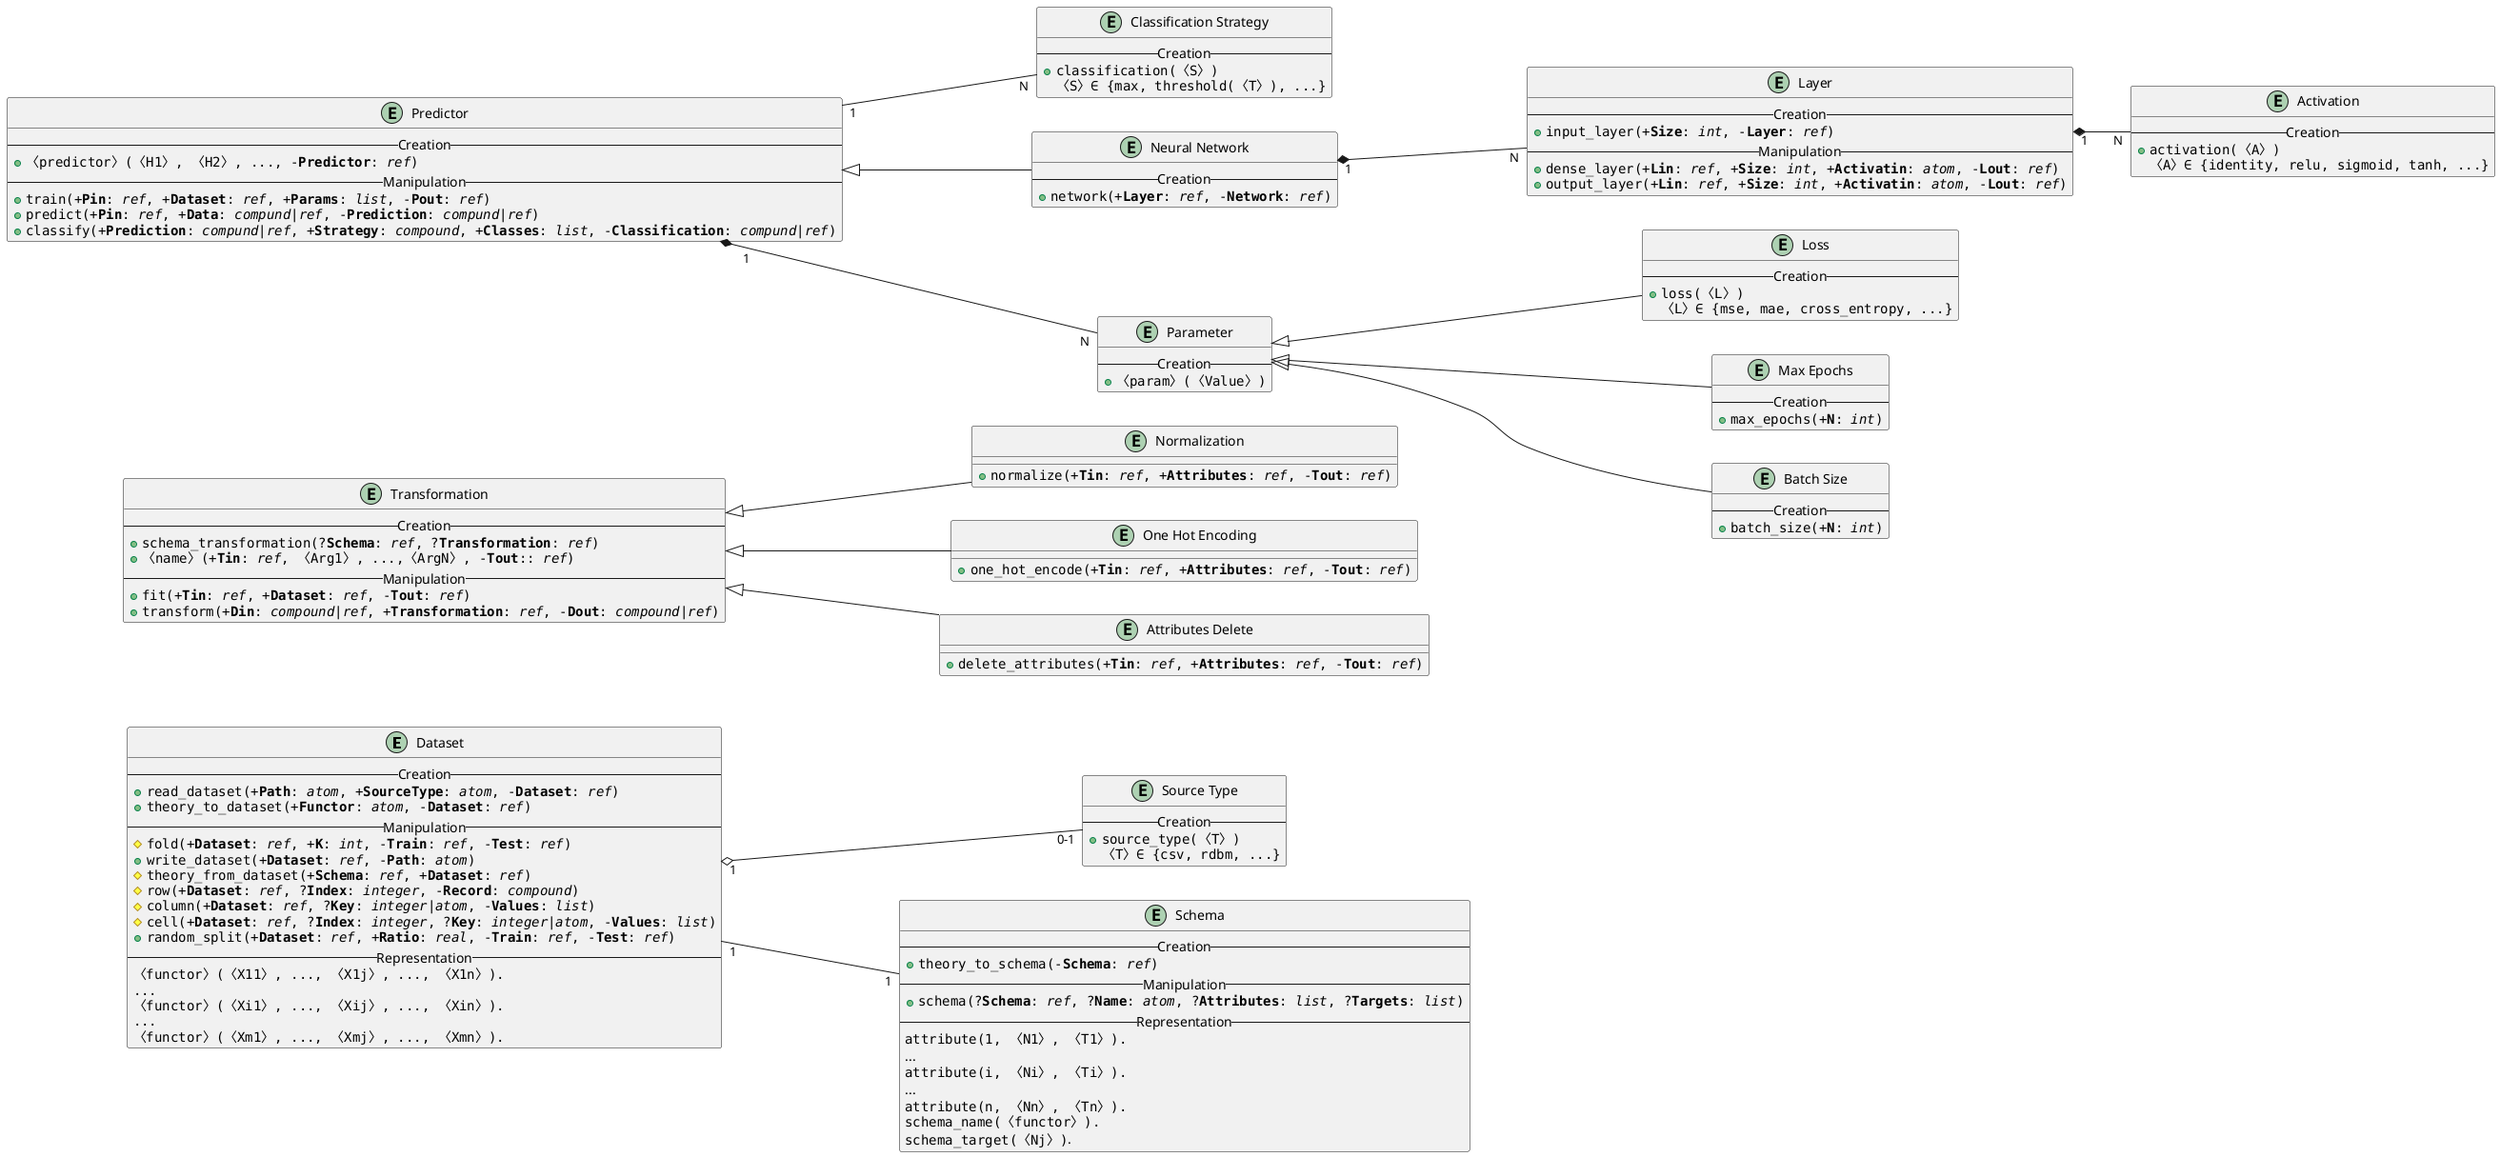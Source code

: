@startuml
' + functional
' # non-deterministic (a.k.a. backtrackable)
' ~ other

left to right direction

entity Dataset {
    -- Creation --
    + ""read_dataset(+**Path**: //atom//, +**SourceType**: //atom//, -**Dataset**: //ref//)""
    + ""theory_to_dataset(+**Functor**: //atom//, -**Dataset**: //ref//)""
    -- Manipulation --
    # ""fold(+**Dataset**: //ref//, +**K**: //int//, -**Train**: //ref//, -**Test**: //ref//)""
    + ""write_dataset(+**Dataset**: //ref//, -**Path**: //atom//)""
    # ""theory_from_dataset(+**Schema**: //ref//, +**Dataset**: //ref//)""
    # ""row(+**Dataset**: //ref//, ?**Index**: //integer//, -**Record**: //compound//)""
    # ""column(+**Dataset**: //ref//, ?**Key**: //integer|atom//, -**Values**: //list//)""
    # ""cell(+**Dataset**: //ref//, ?**Index**: //integer//, ?**Key**: //integer|atom//, -**Values**: //list//)""
    + ""random_split(+**Dataset**: //ref//, +**Ratio**: //real//, -**Train**: //ref//, -**Test**: //ref//)""
    -- Representation --
    ""〈functor〉(〈X11〉, ..., 〈X1j〉, ..., 〈X1n〉).""
    ""...""
    ""〈functor〉(〈Xi1〉, ..., 〈Xij〉, ..., 〈Xin〉).""
    ""...""
    ""〈functor〉(〈Xm1〉, ..., 〈Xmj〉, ..., 〈Xmn〉).""
}

entity "Source Type" as ST {
  -- Creation --
    + ""source_type(〈T〉)""
        ""〈T〉∈ {csv, rdbm, ...}""
}

Dataset "1" o-- "0-1" ST

entity Schema {
    -- Creation --
    + ""theory_to_schema(-**Schema**: //ref//)""
    -- Manipulation --
    + ""schema(?**Schema**: //ref//, ?**Name**: //atom//, ?**Attributes**: //list//, ?**Targets**: //list//)""
    -- Representation --
    ""attribute(1, 〈N1〉, 〈T1〉).""
    ...
    ""attribute(i, 〈Ni〉, 〈Ti〉).""
    ...
    ""attribute(n, 〈Nn〉, 〈Tn〉).""
    ""schema_name(〈functor〉).""
    ""schema_target(〈Nj〉)"".
}

Dataset "1" -- "1" Schema

entity Transformation {
    -- Creation --
    + ""schema_transformation(?**Schema**: //ref//, ?**Transformation**: //ref//)""
    + ""〈name〉(+**Tin**: //ref//, 〈Arg1〉, ...,〈ArgN〉, -**Tout**:: //ref//)""
    -- Manipulation --
    + ""fit(+**Tin**: //ref//, +**Dataset**: //ref//, -**Tout**: //ref//)""
    + ""transform(+**Din**: //compound|ref//, +**Transformation**: //ref//, -**Dout**: //compound|ref//)""
}

entity Normalization {
  + ""normalize(+**Tin**: //ref//, +**Attributes**: //ref//, -**Tout**: //ref//)""
}

Transformation <|-- Normalization

entity "One Hot Encoding" as OHE {
  + ""one_hot_encode(+**Tin**: //ref//, +**Attributes**: //ref//, -**Tout**: //ref//)""
}

Transformation <|-- OHE

entity "Attributes Delete" as AD {
  + ""delete_attributes(+**Tin**: //ref//, +**Attributes**: //ref//, -**Tout**: //ref//)""
}

Transformation <|-- AD

entity Predictor {
    -- Creation --
    + ""〈predictor〉(〈H1〉, 〈H2〉, ..., -**Predictor**: //ref//)""
    -- Manipulation --
    + ""train(+**Pin**: //ref//, +**Dataset**: //ref//, +**Params**: //list//, -**Pout**: //ref//)""
    + ""predict(+**Pin**: //ref//, +**Data**: //compund|ref//, -**Prediction**: //compund|ref//)""
    + ""classify(+**Prediction**: //compund|ref//, +**Strategy**: //compound//, +**Classes**: //list//, -**Classification**: //compund|ref//)""
}

entity "Classification Strategy" as CS {
  -- Creation --
  + ""classification(〈S〉)""
    ""〈S〉∈ {max, threshold(〈T〉), ...}""
}

Predictor "1" -- "N" CS

entity "Neural Network" as NN {
    -- Creation --
    + ""network(+**Layer**: //ref//, -**Network**: //ref//)""
}

Predictor <|-- NN

entity Layer {
    -- Creation --
    + ""input_layer(+**Size**: //int//, -**Layer**: //ref//)""
    -- Manipulation --
    + ""dense_layer(+**Lin**: //ref//, +**Size**: //int//, +**Activatin**: //atom//, -**Lout**: //ref//)""
    + ""output_layer(+**Lin**: //ref//, +**Size**: //int//, +**Activatin**: //atom//, -**Lout**: //ref//)""
}

NN "1" *-- "N" Layer

entity Activation {
    -- Creation --
    + ""activation(〈A〉)""
        ""〈A〉∈ {identity, relu, sigmoid, tanh, ...}""
}

entity Loss {
    -- Creation --
    + ""loss(〈L〉)""
        ""〈L〉∈ {mse, mae, cross_entropy, ...}""
}

entity Parameter {
    -- Creation --
    + ""〈param〉(〈Value〉)""
}

entity "Max Epochs" as ME {
    -- Creation --
    + ""max_epochs(+**N**: //int//)""
}

entity "Batch Size" as BS {
    -- Creation --
    + ""batch_size(+**N**: //int//)""
}

Parameter <|-- ME
Parameter <|-- BS
Parameter <|-- Loss
Predictor "1" *-- "N" Parameter
Layer "1" *-- "N" Activation
@enduml
